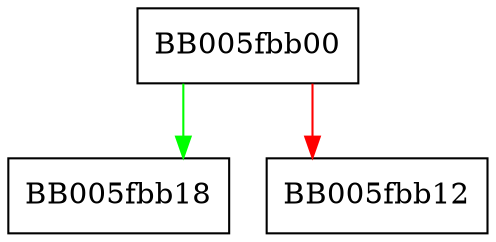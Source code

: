 digraph OSSL_PROVIDER_unload {
  node [shape="box"];
  graph [splines=ortho];
  BB005fbb00 -> BB005fbb18 [color="green"];
  BB005fbb00 -> BB005fbb12 [color="red"];
}